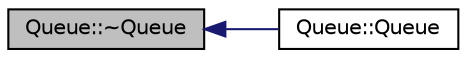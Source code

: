 digraph "Queue::~Queue"
{
  edge [fontname="Helvetica",fontsize="10",labelfontname="Helvetica",labelfontsize="10"];
  node [fontname="Helvetica",fontsize="10",shape=record];
  rankdir="LR";
  Node5 [label="Queue::~Queue",height=0.2,width=0.4,color="black", fillcolor="grey75", style="filled", fontcolor="black"];
  Node5 -> Node6 [dir="back",color="midnightblue",fontsize="10",style="solid",fontname="Helvetica"];
  Node6 [label="Queue::Queue",height=0.2,width=0.4,color="black", fillcolor="white", style="filled",URL="$class_queue.html#a0665bde7cafdc4296886a65e8c02f1b6",tooltip="Queue constructor. "];
}
